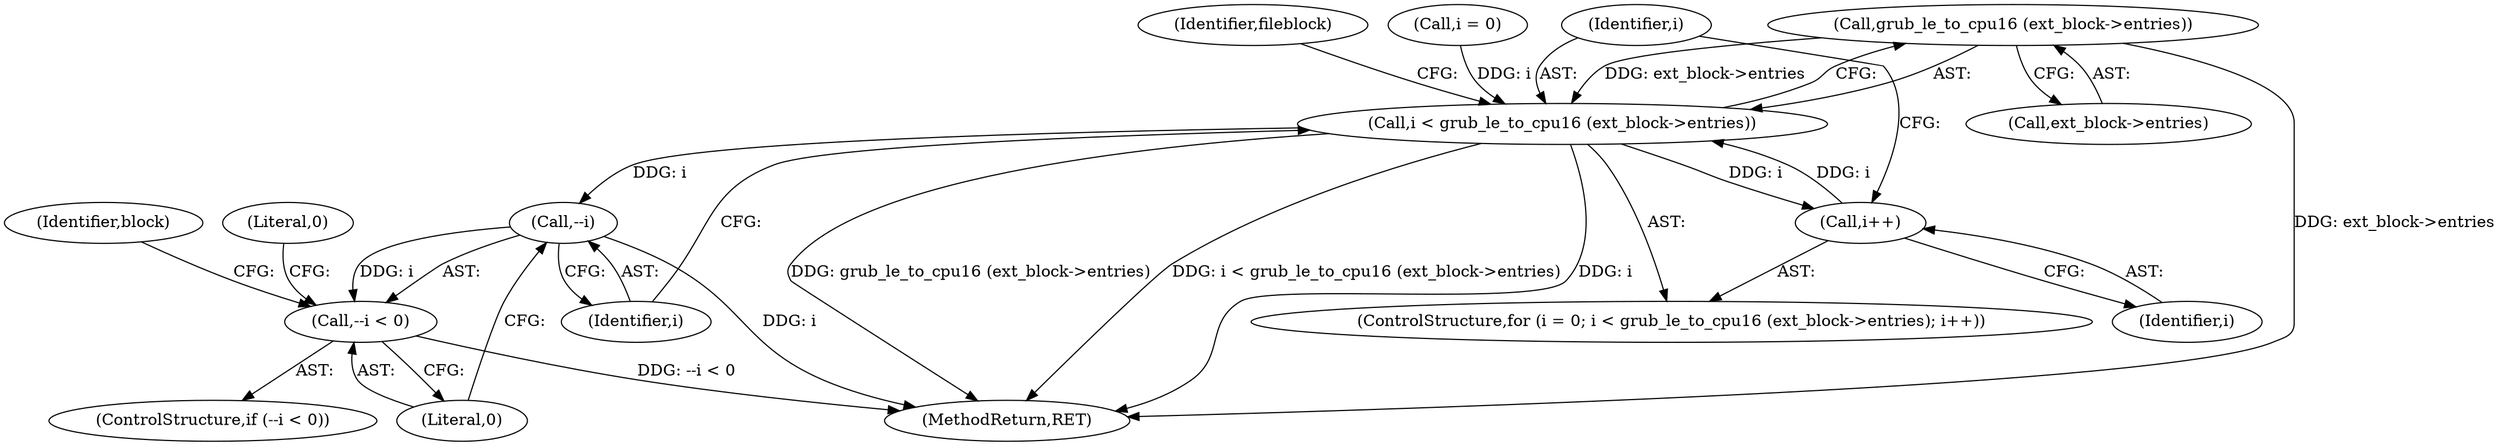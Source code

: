 digraph "0_radare2_65000a7fd9eea62359e6d6714f17b94a99a82edd_1@pointer" {
"1000142" [label="(Call,grub_le_to_cpu16 (ext_block->entries))"];
"1000140" [label="(Call,i < grub_le_to_cpu16 (ext_block->entries))"];
"1000146" [label="(Call,i++)"];
"1000161" [label="(Call,--i)"];
"1000160" [label="(Call,--i < 0)"];
"1000160" [label="(Call,--i < 0)"];
"1000167" [label="(Identifier,block)"];
"1000151" [label="(Identifier,fileblock)"];
"1000163" [label="(Literal,0)"];
"1000146" [label="(Call,i++)"];
"1000142" [label="(Call,grub_le_to_cpu16 (ext_block->entries))"];
"1000141" [label="(Identifier,i)"];
"1000143" [label="(Call,ext_block->entries)"];
"1000136" [label="(ControlStructure,for (i = 0; i < grub_le_to_cpu16 (ext_block->entries); i++))"];
"1000162" [label="(Identifier,i)"];
"1000137" [label="(Call,i = 0)"];
"1000161" [label="(Call,--i)"];
"1000159" [label="(ControlStructure,if (--i < 0))"];
"1000165" [label="(Literal,0)"];
"1000147" [label="(Identifier,i)"];
"1000207" [label="(MethodReturn,RET)"];
"1000140" [label="(Call,i < grub_le_to_cpu16 (ext_block->entries))"];
"1000142" -> "1000140"  [label="AST: "];
"1000142" -> "1000143"  [label="CFG: "];
"1000143" -> "1000142"  [label="AST: "];
"1000140" -> "1000142"  [label="CFG: "];
"1000142" -> "1000207"  [label="DDG: ext_block->entries"];
"1000142" -> "1000140"  [label="DDG: ext_block->entries"];
"1000140" -> "1000136"  [label="AST: "];
"1000141" -> "1000140"  [label="AST: "];
"1000151" -> "1000140"  [label="CFG: "];
"1000162" -> "1000140"  [label="CFG: "];
"1000140" -> "1000207"  [label="DDG: i"];
"1000140" -> "1000207"  [label="DDG: grub_le_to_cpu16 (ext_block->entries)"];
"1000140" -> "1000207"  [label="DDG: i < grub_le_to_cpu16 (ext_block->entries)"];
"1000137" -> "1000140"  [label="DDG: i"];
"1000146" -> "1000140"  [label="DDG: i"];
"1000140" -> "1000146"  [label="DDG: i"];
"1000140" -> "1000161"  [label="DDG: i"];
"1000146" -> "1000136"  [label="AST: "];
"1000146" -> "1000147"  [label="CFG: "];
"1000147" -> "1000146"  [label="AST: "];
"1000141" -> "1000146"  [label="CFG: "];
"1000161" -> "1000160"  [label="AST: "];
"1000161" -> "1000162"  [label="CFG: "];
"1000162" -> "1000161"  [label="AST: "];
"1000163" -> "1000161"  [label="CFG: "];
"1000161" -> "1000207"  [label="DDG: i"];
"1000161" -> "1000160"  [label="DDG: i"];
"1000160" -> "1000159"  [label="AST: "];
"1000160" -> "1000163"  [label="CFG: "];
"1000163" -> "1000160"  [label="AST: "];
"1000165" -> "1000160"  [label="CFG: "];
"1000167" -> "1000160"  [label="CFG: "];
"1000160" -> "1000207"  [label="DDG: --i < 0"];
}
